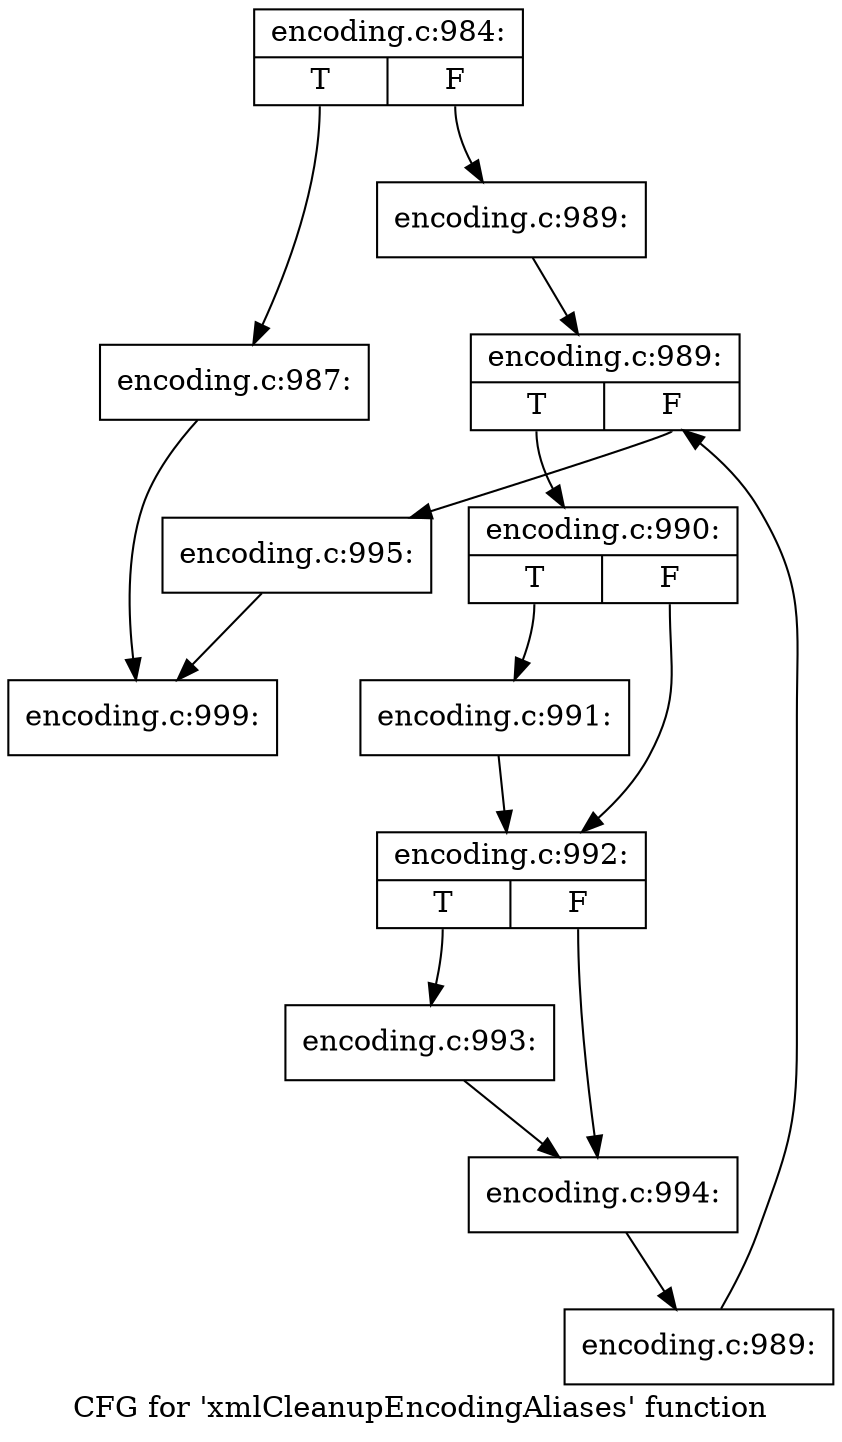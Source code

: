 digraph "CFG for 'xmlCleanupEncodingAliases' function" {
	label="CFG for 'xmlCleanupEncodingAliases' function";

	Node0x46334a0 [shape=record,label="{encoding.c:984:|{<s0>T|<s1>F}}"];
	Node0x46334a0:s0 -> Node0x4633650;
	Node0x46334a0:s1 -> Node0x46336a0;
	Node0x4633650 [shape=record,label="{encoding.c:987:}"];
	Node0x4633650 -> Node0x46337d0;
	Node0x46336a0 [shape=record,label="{encoding.c:989:}"];
	Node0x46336a0 -> Node0x4633360;
	Node0x4633360 [shape=record,label="{encoding.c:989:|{<s0>T|<s1>F}}"];
	Node0x4633360:s0 -> Node0x45f6e80;
	Node0x4633360:s1 -> Node0x4633200;
	Node0x45f6e80 [shape=record,label="{encoding.c:990:|{<s0>T|<s1>F}}"];
	Node0x45f6e80:s0 -> Node0x4635e00;
	Node0x45f6e80:s1 -> Node0x4635e50;
	Node0x4635e00 [shape=record,label="{encoding.c:991:}"];
	Node0x4635e00 -> Node0x4635e50;
	Node0x4635e50 [shape=record,label="{encoding.c:992:|{<s0>T|<s1>F}}"];
	Node0x4635e50:s0 -> Node0x4636af0;
	Node0x4635e50:s1 -> Node0x4636b40;
	Node0x4636af0 [shape=record,label="{encoding.c:993:}"];
	Node0x4636af0 -> Node0x4636b40;
	Node0x4636b40 [shape=record,label="{encoding.c:994:}"];
	Node0x4636b40 -> Node0x45f6df0;
	Node0x45f6df0 [shape=record,label="{encoding.c:989:}"];
	Node0x45f6df0 -> Node0x4633360;
	Node0x4633200 [shape=record,label="{encoding.c:995:}"];
	Node0x4633200 -> Node0x46337d0;
	Node0x46337d0 [shape=record,label="{encoding.c:999:}"];
}
